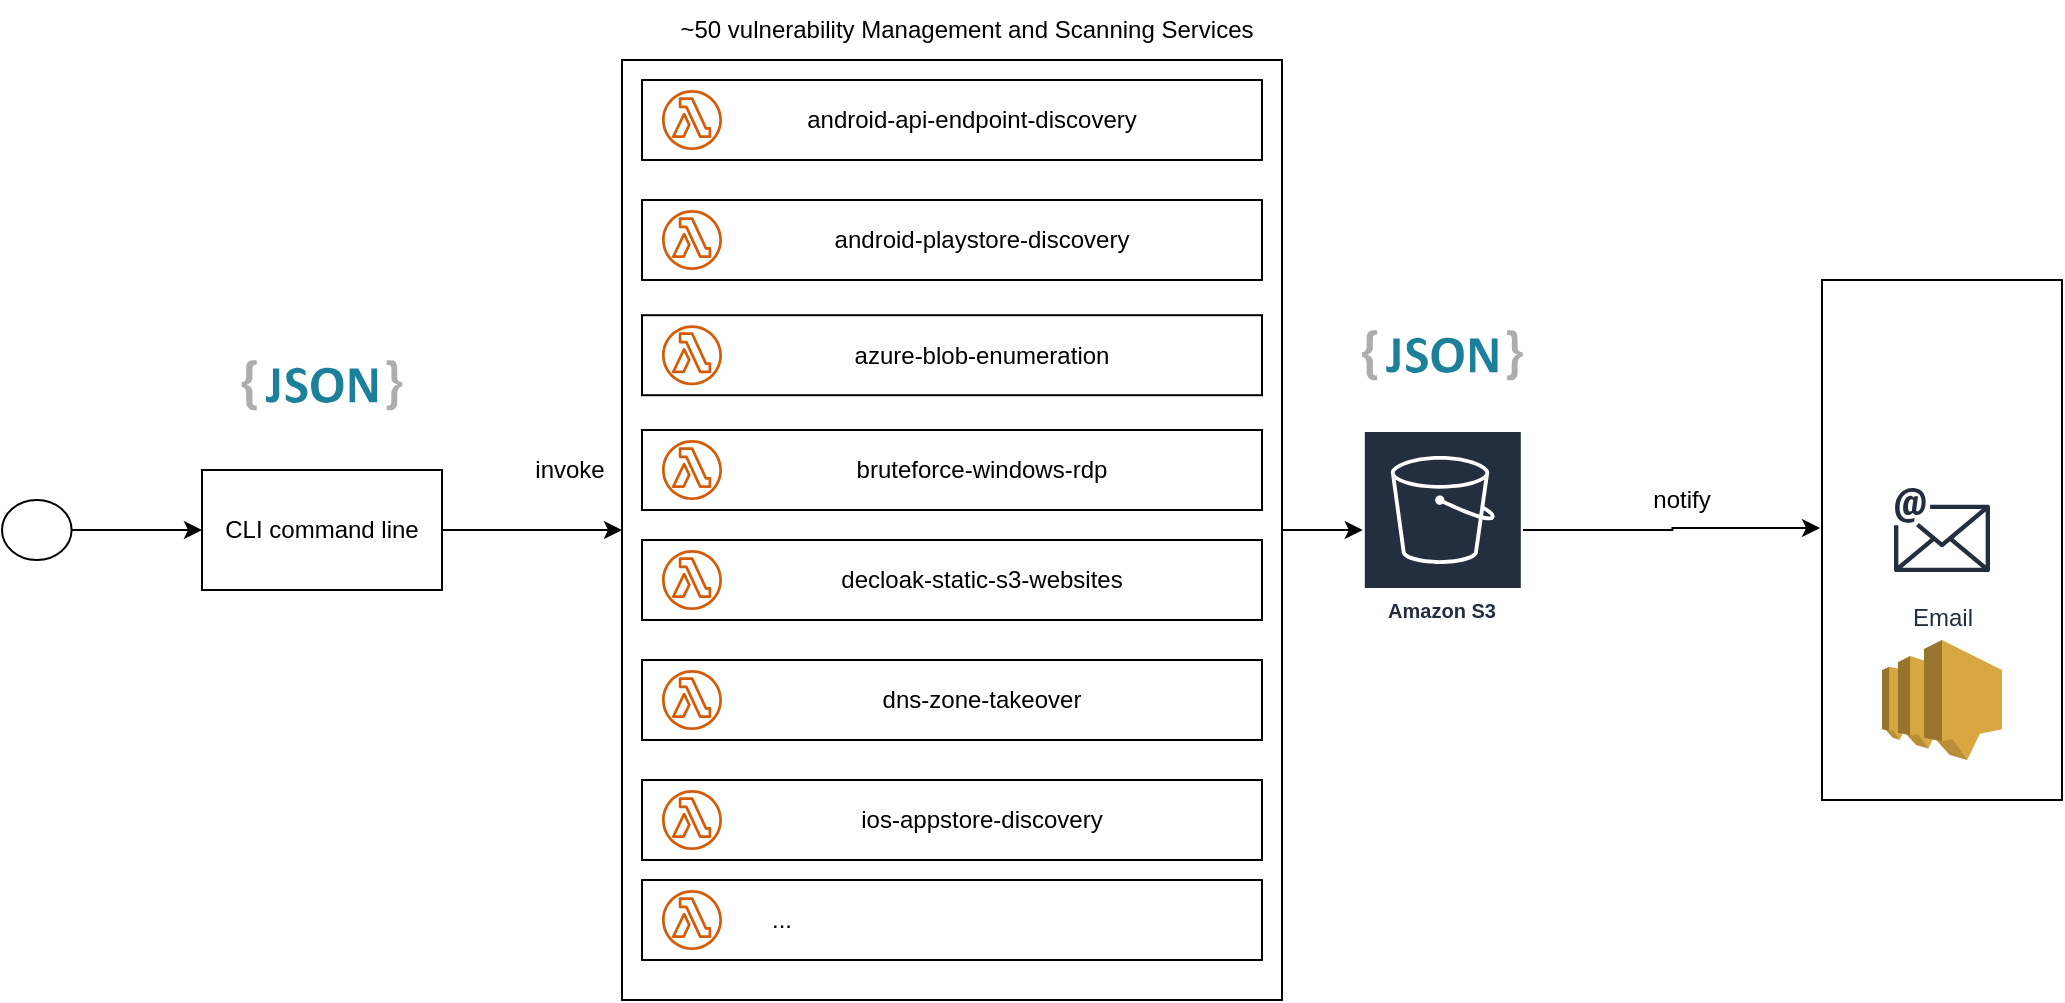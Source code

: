 <mxfile version="21.5.2" type="github">
  <diagram name="Trang-1" id="MJ_BRHSNhFji1RFKoRyt">
    <mxGraphModel dx="1434" dy="803" grid="1" gridSize="10" guides="1" tooltips="1" connect="1" arrows="1" fold="1" page="1" pageScale="1" pageWidth="827" pageHeight="1169" math="0" shadow="0">
      <root>
        <mxCell id="0" />
        <mxCell id="1" parent="0" />
        <mxCell id="PgDhFmjBs7x280nBXUFe-25" style="edgeStyle=orthogonalEdgeStyle;rounded=0;orthogonalLoop=1;jettySize=auto;html=1;entryX=-0.008;entryY=0.477;entryDx=0;entryDy=0;entryPerimeter=0;" edge="1" parent="1" source="PgDhFmjBs7x280nBXUFe-3" target="PgDhFmjBs7x280nBXUFe-38">
          <mxGeometry relative="1" as="geometry">
            <mxPoint x="1000" y="319.5" as="targetPoint" />
          </mxGeometry>
        </mxCell>
        <mxCell id="PgDhFmjBs7x280nBXUFe-3" value="Amazon S3" style="sketch=0;outlineConnect=0;fontColor=#232F3E;gradientColor=none;strokeColor=#ffffff;fillColor=#232F3E;dashed=0;verticalLabelPosition=middle;verticalAlign=bottom;align=center;html=1;whiteSpace=wrap;fontSize=10;fontStyle=1;spacing=3;shape=mxgraph.aws4.productIcon;prIcon=mxgraph.aws4.s3;" vertex="1" parent="1">
          <mxGeometry x="780.4" y="285" width="80" height="100" as="geometry" />
        </mxCell>
        <mxCell id="PgDhFmjBs7x280nBXUFe-6" value="" style="dashed=0;outlineConnect=0;html=1;align=center;labelPosition=center;verticalLabelPosition=bottom;verticalAlign=top;shape=mxgraph.weblogos.json_2" vertex="1" parent="1">
          <mxGeometry x="219.8" y="250" width="80.4" height="25.2" as="geometry" />
        </mxCell>
        <mxCell id="PgDhFmjBs7x280nBXUFe-7" value="" style="dashed=0;outlineConnect=0;html=1;align=center;labelPosition=center;verticalLabelPosition=bottom;verticalAlign=top;shape=mxgraph.weblogos.json_2" vertex="1" parent="1">
          <mxGeometry x="780" y="235" width="80.4" height="25.2" as="geometry" />
        </mxCell>
        <mxCell id="PgDhFmjBs7x280nBXUFe-23" style="edgeStyle=orthogonalEdgeStyle;rounded=0;orthogonalLoop=1;jettySize=auto;html=1;" edge="1" parent="1" source="PgDhFmjBs7x280nBXUFe-18" target="PgDhFmjBs7x280nBXUFe-31">
          <mxGeometry relative="1" as="geometry">
            <mxPoint x="345" y="389.44" as="targetPoint" />
          </mxGeometry>
        </mxCell>
        <mxCell id="PgDhFmjBs7x280nBXUFe-18" value="CLI command line" style="rounded=0;whiteSpace=wrap;html=1;" vertex="1" parent="1">
          <mxGeometry x="200" y="305" width="120" height="60" as="geometry" />
        </mxCell>
        <mxCell id="PgDhFmjBs7x280nBXUFe-22" style="edgeStyle=orthogonalEdgeStyle;rounded=0;orthogonalLoop=1;jettySize=auto;html=1;entryX=0;entryY=0.5;entryDx=0;entryDy=0;" edge="1" parent="1" source="PgDhFmjBs7x280nBXUFe-20" target="PgDhFmjBs7x280nBXUFe-18">
          <mxGeometry relative="1" as="geometry" />
        </mxCell>
        <mxCell id="PgDhFmjBs7x280nBXUFe-20" value="" style="ellipse;whiteSpace=wrap;html=1;" vertex="1" parent="1">
          <mxGeometry x="100" y="320" width="34.8" height="30" as="geometry" />
        </mxCell>
        <mxCell id="PgDhFmjBs7x280nBXUFe-32" style="edgeStyle=orthogonalEdgeStyle;rounded=0;orthogonalLoop=1;jettySize=auto;html=1;" edge="1" parent="1" source="PgDhFmjBs7x280nBXUFe-31" target="PgDhFmjBs7x280nBXUFe-3">
          <mxGeometry relative="1" as="geometry" />
        </mxCell>
        <mxCell id="PgDhFmjBs7x280nBXUFe-31" value="" style="rounded=0;whiteSpace=wrap;html=1;" vertex="1" parent="1">
          <mxGeometry x="410" y="100" width="330" height="470" as="geometry" />
        </mxCell>
        <mxCell id="PgDhFmjBs7x280nBXUFe-26" value="notify" style="text;html=1;strokeColor=none;fillColor=none;align=center;verticalAlign=middle;whiteSpace=wrap;rounded=0;" vertex="1" parent="1">
          <mxGeometry x="910" y="305" width="60" height="30" as="geometry" />
        </mxCell>
        <mxCell id="PgDhFmjBs7x280nBXUFe-34" value="invoke" style="text;html=1;strokeColor=none;fillColor=none;align=center;verticalAlign=middle;whiteSpace=wrap;rounded=0;" vertex="1" parent="1">
          <mxGeometry x="353.5" y="290" width="60" height="30" as="geometry" />
        </mxCell>
        <mxCell id="PgDhFmjBs7x280nBXUFe-38" value="" style="rounded=0;whiteSpace=wrap;html=1;" vertex="1" parent="1">
          <mxGeometry x="1010" y="210" width="120" height="260" as="geometry" />
        </mxCell>
        <mxCell id="PgDhFmjBs7x280nBXUFe-39" value="" style="shape=image;html=1;verticalAlign=top;verticalLabelPosition=bottom;labelBackgroundColor=#ffffff;imageAspect=0;aspect=fixed;image=https://cdn2.iconfinder.com/data/icons/social-media-2285/512/1_Slack_colored_svg-128.png" vertex="1" parent="1">
          <mxGeometry x="1040" y="230" width="60" height="60" as="geometry" />
        </mxCell>
        <mxCell id="PgDhFmjBs7x280nBXUFe-40" value="Email" style="sketch=0;outlineConnect=0;fontColor=#232F3E;gradientColor=none;strokeColor=#232F3E;fillColor=#ffffff;dashed=0;verticalLabelPosition=bottom;verticalAlign=top;align=center;html=1;fontSize=12;fontStyle=0;aspect=fixed;shape=mxgraph.aws4.resourceIcon;resIcon=mxgraph.aws4.email;" vertex="1" parent="1">
          <mxGeometry x="1040" y="305" width="60" height="60" as="geometry" />
        </mxCell>
        <mxCell id="PgDhFmjBs7x280nBXUFe-41" value="" style="outlineConnect=0;dashed=0;verticalLabelPosition=bottom;verticalAlign=top;align=center;html=1;shape=mxgraph.aws3.sns;fillColor=#D9A741;gradientColor=none;" vertex="1" parent="1">
          <mxGeometry x="1040" y="390" width="60" height="60" as="geometry" />
        </mxCell>
        <mxCell id="PgDhFmjBs7x280nBXUFe-48" value="~50 vulnerability Management and Scanning Services" style="text;html=1;strokeColor=none;fillColor=none;align=center;verticalAlign=middle;whiteSpace=wrap;rounded=0;" vertex="1" parent="1">
          <mxGeometry x="435" y="70" width="295" height="30" as="geometry" />
        </mxCell>
        <mxCell id="PgDhFmjBs7x280nBXUFe-49" value="" style="rounded=0;whiteSpace=wrap;html=1;" vertex="1" parent="1">
          <mxGeometry x="420" y="110" width="310" height="40" as="geometry" />
        </mxCell>
        <mxCell id="PgDhFmjBs7x280nBXUFe-50" value="" style="sketch=0;outlineConnect=0;fontColor=#232F3E;gradientColor=none;fillColor=#D45B07;strokeColor=none;dashed=0;verticalLabelPosition=bottom;verticalAlign=top;align=center;html=1;fontSize=12;fontStyle=0;aspect=fixed;pointerEvents=1;shape=mxgraph.aws4.lambda_function;" vertex="1" parent="1">
          <mxGeometry x="430" y="115" width="30" height="30" as="geometry" />
        </mxCell>
        <mxCell id="PgDhFmjBs7x280nBXUFe-51" value="android-api-endpoint-discovery" style="text;html=1;strokeColor=none;fillColor=none;align=center;verticalAlign=middle;whiteSpace=wrap;rounded=0;" vertex="1" parent="1">
          <mxGeometry x="460" y="115" width="250" height="30" as="geometry" />
        </mxCell>
        <mxCell id="PgDhFmjBs7x280nBXUFe-53" value="" style="rounded=0;whiteSpace=wrap;html=1;" vertex="1" parent="1">
          <mxGeometry x="420" y="170" width="310" height="40" as="geometry" />
        </mxCell>
        <mxCell id="PgDhFmjBs7x280nBXUFe-54" value="" style="sketch=0;outlineConnect=0;fontColor=#232F3E;gradientColor=none;fillColor=#D45B07;strokeColor=none;dashed=0;verticalLabelPosition=bottom;verticalAlign=top;align=center;html=1;fontSize=12;fontStyle=0;aspect=fixed;pointerEvents=1;shape=mxgraph.aws4.lambda_function;" vertex="1" parent="1">
          <mxGeometry x="430" y="175" width="30" height="30" as="geometry" />
        </mxCell>
        <mxCell id="PgDhFmjBs7x280nBXUFe-55" value="android-playstore-discovery" style="text;html=1;strokeColor=none;fillColor=none;align=center;verticalAlign=middle;whiteSpace=wrap;rounded=0;" vertex="1" parent="1">
          <mxGeometry x="460" y="175" width="260" height="30" as="geometry" />
        </mxCell>
        <mxCell id="PgDhFmjBs7x280nBXUFe-56" value="" style="rounded=0;whiteSpace=wrap;html=1;" vertex="1" parent="1">
          <mxGeometry x="420" y="227.6" width="310" height="40" as="geometry" />
        </mxCell>
        <mxCell id="PgDhFmjBs7x280nBXUFe-57" value="" style="sketch=0;outlineConnect=0;fontColor=#232F3E;gradientColor=none;fillColor=#D45B07;strokeColor=none;dashed=0;verticalLabelPosition=bottom;verticalAlign=top;align=center;html=1;fontSize=12;fontStyle=0;aspect=fixed;pointerEvents=1;shape=mxgraph.aws4.lambda_function;" vertex="1" parent="1">
          <mxGeometry x="430" y="232.6" width="30" height="30" as="geometry" />
        </mxCell>
        <mxCell id="PgDhFmjBs7x280nBXUFe-58" value="azure-blob-enumeration" style="text;html=1;strokeColor=none;fillColor=none;align=center;verticalAlign=middle;whiteSpace=wrap;rounded=0;" vertex="1" parent="1">
          <mxGeometry x="460" y="232.6" width="260" height="30" as="geometry" />
        </mxCell>
        <mxCell id="PgDhFmjBs7x280nBXUFe-59" value="" style="rounded=0;whiteSpace=wrap;html=1;" vertex="1" parent="1">
          <mxGeometry x="420" y="285" width="310" height="40" as="geometry" />
        </mxCell>
        <mxCell id="PgDhFmjBs7x280nBXUFe-60" value="" style="sketch=0;outlineConnect=0;fontColor=#232F3E;gradientColor=none;fillColor=#D45B07;strokeColor=none;dashed=0;verticalLabelPosition=bottom;verticalAlign=top;align=center;html=1;fontSize=12;fontStyle=0;aspect=fixed;pointerEvents=1;shape=mxgraph.aws4.lambda_function;" vertex="1" parent="1">
          <mxGeometry x="430" y="290" width="30" height="30" as="geometry" />
        </mxCell>
        <mxCell id="PgDhFmjBs7x280nBXUFe-61" value="bruteforce-windows-rdp" style="text;html=1;strokeColor=none;fillColor=none;align=center;verticalAlign=middle;whiteSpace=wrap;rounded=0;" vertex="1" parent="1">
          <mxGeometry x="460" y="290" width="260" height="30" as="geometry" />
        </mxCell>
        <mxCell id="PgDhFmjBs7x280nBXUFe-62" value="" style="rounded=0;whiteSpace=wrap;html=1;" vertex="1" parent="1">
          <mxGeometry x="420" y="340" width="310" height="40" as="geometry" />
        </mxCell>
        <mxCell id="PgDhFmjBs7x280nBXUFe-63" value="" style="sketch=0;outlineConnect=0;fontColor=#232F3E;gradientColor=none;fillColor=#D45B07;strokeColor=none;dashed=0;verticalLabelPosition=bottom;verticalAlign=top;align=center;html=1;fontSize=12;fontStyle=0;aspect=fixed;pointerEvents=1;shape=mxgraph.aws4.lambda_function;" vertex="1" parent="1">
          <mxGeometry x="430" y="345" width="30" height="30" as="geometry" />
        </mxCell>
        <mxCell id="PgDhFmjBs7x280nBXUFe-64" value="decloak-static-s3-websites" style="text;html=1;strokeColor=none;fillColor=none;align=center;verticalAlign=middle;whiteSpace=wrap;rounded=0;" vertex="1" parent="1">
          <mxGeometry x="460" y="345" width="260" height="30" as="geometry" />
        </mxCell>
        <mxCell id="PgDhFmjBs7x280nBXUFe-65" value="" style="rounded=0;whiteSpace=wrap;html=1;" vertex="1" parent="1">
          <mxGeometry x="420" y="400" width="310" height="40" as="geometry" />
        </mxCell>
        <mxCell id="PgDhFmjBs7x280nBXUFe-66" value="" style="sketch=0;outlineConnect=0;fontColor=#232F3E;gradientColor=none;fillColor=#D45B07;strokeColor=none;dashed=0;verticalLabelPosition=bottom;verticalAlign=top;align=center;html=1;fontSize=12;fontStyle=0;aspect=fixed;pointerEvents=1;shape=mxgraph.aws4.lambda_function;" vertex="1" parent="1">
          <mxGeometry x="430" y="405" width="30" height="30" as="geometry" />
        </mxCell>
        <mxCell id="PgDhFmjBs7x280nBXUFe-67" value="dns-zone-takeover" style="text;html=1;strokeColor=none;fillColor=none;align=center;verticalAlign=middle;whiteSpace=wrap;rounded=0;" vertex="1" parent="1">
          <mxGeometry x="460" y="405" width="260" height="30" as="geometry" />
        </mxCell>
        <mxCell id="PgDhFmjBs7x280nBXUFe-68" value="" style="rounded=0;whiteSpace=wrap;html=1;" vertex="1" parent="1">
          <mxGeometry x="420" y="460" width="310" height="40" as="geometry" />
        </mxCell>
        <mxCell id="PgDhFmjBs7x280nBXUFe-69" value="" style="sketch=0;outlineConnect=0;fontColor=#232F3E;gradientColor=none;fillColor=#D45B07;strokeColor=none;dashed=0;verticalLabelPosition=bottom;verticalAlign=top;align=center;html=1;fontSize=12;fontStyle=0;aspect=fixed;pointerEvents=1;shape=mxgraph.aws4.lambda_function;" vertex="1" parent="1">
          <mxGeometry x="430" y="465" width="30" height="30" as="geometry" />
        </mxCell>
        <mxCell id="PgDhFmjBs7x280nBXUFe-70" value="ios-appstore-discovery" style="text;html=1;strokeColor=none;fillColor=none;align=center;verticalAlign=middle;whiteSpace=wrap;rounded=0;" vertex="1" parent="1">
          <mxGeometry x="460" y="465" width="260" height="30" as="geometry" />
        </mxCell>
        <mxCell id="PgDhFmjBs7x280nBXUFe-71" value="" style="rounded=0;whiteSpace=wrap;html=1;" vertex="1" parent="1">
          <mxGeometry x="420" y="510" width="310" height="40" as="geometry" />
        </mxCell>
        <mxCell id="PgDhFmjBs7x280nBXUFe-72" value="" style="sketch=0;outlineConnect=0;fontColor=#232F3E;gradientColor=none;fillColor=#D45B07;strokeColor=none;dashed=0;verticalLabelPosition=bottom;verticalAlign=top;align=center;html=1;fontSize=12;fontStyle=0;aspect=fixed;pointerEvents=1;shape=mxgraph.aws4.lambda_function;" vertex="1" parent="1">
          <mxGeometry x="430" y="515" width="30" height="30" as="geometry" />
        </mxCell>
        <mxCell id="PgDhFmjBs7x280nBXUFe-73" value="..." style="text;html=1;strokeColor=none;fillColor=none;align=center;verticalAlign=middle;whiteSpace=wrap;rounded=0;" vertex="1" parent="1">
          <mxGeometry x="460" y="515" width="60" height="30" as="geometry" />
        </mxCell>
      </root>
    </mxGraphModel>
  </diagram>
</mxfile>
